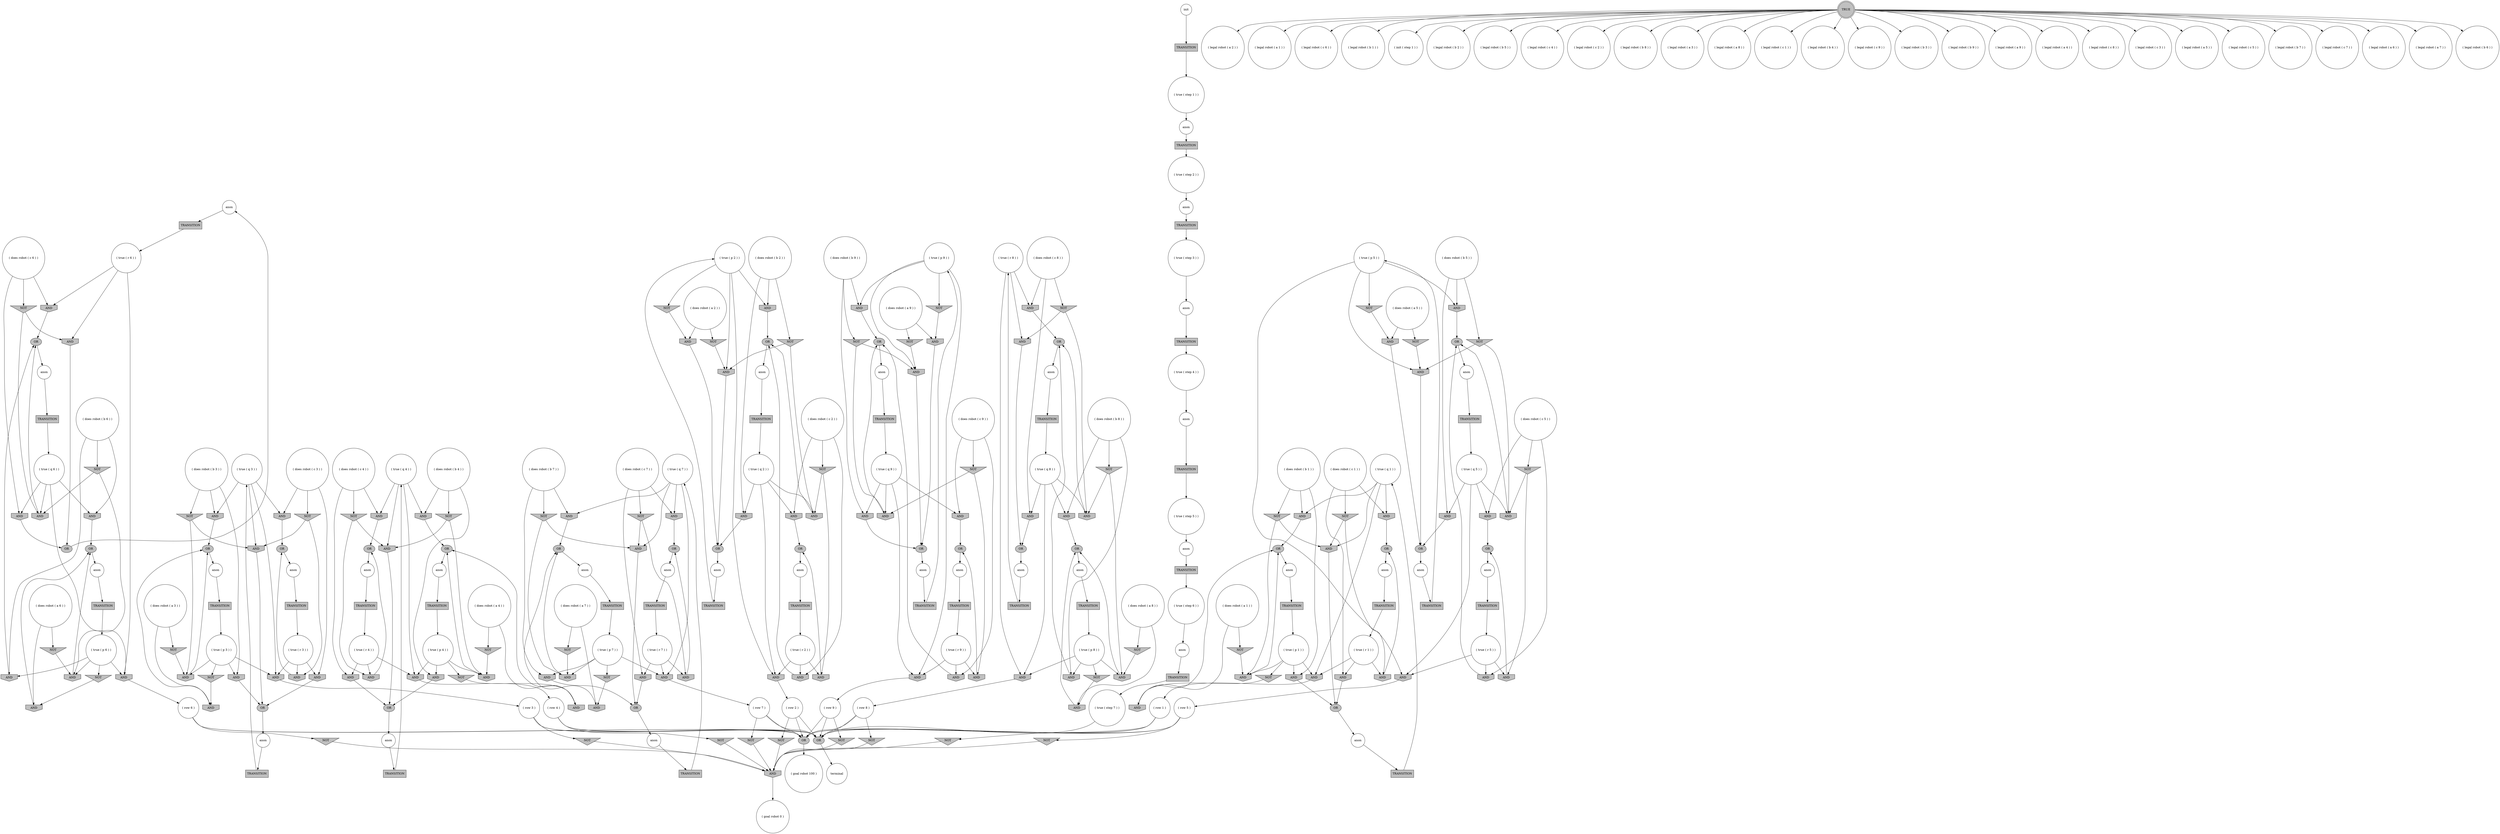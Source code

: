 digraph propNet
{
	"@2c164804"[shape=circle, style= filled, fillcolor=white, label="anon"]; "@2c164804"->"@108a9d2a"; 
	"@4fc4a198"[shape=circle, style= filled, fillcolor=white, label="( true ( step 1 ) )"]; "@4fc4a198"->"@45f04ea6"; 
	"@6f628b8d"[shape=circle, style= filled, fillcolor=white, label="( does robot ( c 8 ) )"]; "@6f628b8d"->"@21caefb0"; "@6f628b8d"->"@698f352"; "@6f628b8d"->"@2eb80f1c"; 
	"@1efd9b97"[shape=invhouse, style= filled, fillcolor=grey, label="AND"]; "@1efd9b97"->"@4b69d75d"; 
	"@6ea85b4"[shape=circle, style= filled, fillcolor=white, label="( legal robot ( a 2 ) )"]; 
	"@14b03ea"[shape=box, style= filled, fillcolor=grey, label="TRANSITION"]; "@14b03ea"->"@30db95a1"; 
	"@5cef0cdb"[shape=invtriangle, style= filled, fillcolor=grey, label="NOT"]; "@5cef0cdb"->"@3aeebf17"; 
	"@4ad61301"[shape=ellipse, style= filled, fillcolor=grey, label="OR"]; "@4ad61301"->"@2c79cd09"; 
	"@67635aad"[shape=box, style= filled, fillcolor=grey, label="TRANSITION"]; "@67635aad"->"@238e8fe0"; 
	"@39849daf"[shape=invtriangle, style= filled, fillcolor=grey, label="NOT"]; "@39849daf"->"@5eea3cdf"; "@39849daf"->"@c9c6201"; 
	"@2398dc19"[shape=circle, style= filled, fillcolor=white, label="( true ( step 3 ) )"]; "@2398dc19"->"@58b45130"; 
	"@67c354e6"[shape=circle, style= filled, fillcolor=white, label="( does robot ( c 6 ) )"]; "@67c354e6"->"@535c458c"; "@67c354e6"->"@4ab4faeb"; "@67c354e6"->"@48fafd42"; 
	"@313816e0"[shape=circle, style= filled, fillcolor=white, label="( true ( step 4 ) )"]; "@313816e0"->"@148e7f54"; 
	"@22f90137"[shape=ellipse, style= filled, fillcolor=grey, label="OR"]; "@22f90137"->"@9bed3d1"; 
	"@7d9ccb73"[shape=circle, style= filled, fillcolor=white, label="anon"]; "@7d9ccb73"->"@42ebaf12"; 
	"@20edbca8"[shape=invhouse, style= filled, fillcolor=grey, label="AND"]; "@20edbca8"->"@70bb6255"; 
	"@1f48e23b"[shape=invtriangle, style= filled, fillcolor=grey, label="NOT"]; "@1f48e23b"->"@69fc9f88"; 
	"@87b7b11"[shape=circle, style= filled, fillcolor=white, label="( legal robot ( a 1 ) )"]; 
	"@4d7c6bf"[shape=invtriangle, style= filled, fillcolor=grey, label="NOT"]; "@4d7c6bf"->"@706c08b2"; "@4d7c6bf"->"@72392814"; 
	"@6ad21538"[shape=ellipse, style= filled, fillcolor=grey, label="OR"]; "@6ad21538"->"@66f4652"; 
	"@3d2088db"[shape=circle, style= filled, fillcolor=white, label="anon"]; "@3d2088db"->"@14b03ea"; 
	"@73983ad7"[shape=invtriangle, style= filled, fillcolor=grey, label="NOT"]; "@73983ad7"->"@5631db04"; "@73983ad7"->"@f3f348b"; 
	"@4c4936f3"[shape=box, style= filled, fillcolor=grey, label="TRANSITION"]; "@4c4936f3"->"@1c190c99"; 
	"@40f12b72"[shape=ellipse, style= filled, fillcolor=grey, label="OR"]; "@40f12b72"->"@195b6aad"; 
	"@7e92997e"[shape=circle, style= filled, fillcolor=white, label="( true ( q 4 ) )"]; "@7e92997e"->"@40b890dc"; "@7e92997e"->"@17496e57"; "@7e92997e"->"@7a856d3b"; "@7e92997e"->"@f3f348b"; 
	"@58779959"[shape=invhouse, style= filled, fillcolor=grey, label="AND"]; "@58779959"->"@356602cb"; 
	"@698f352"[shape=invhouse, style= filled, fillcolor=grey, label="AND"]; "@698f352"->"@40f12b72"; 
	"@43277a30"[shape=ellipse, style= filled, fillcolor=grey, label="OR"]; "@43277a30"->"@54c707c1"; 
	"@7f32e910"[shape=box, style= filled, fillcolor=grey, label="TRANSITION"]; "@7f32e910"->"@163fc47c"; 
	"@2a44b7f7"[shape=ellipse, style= filled, fillcolor=grey, label="OR"]; "@2a44b7f7"->"@589cecf"; 
	"@24db14d4"[shape=circle, style= filled, fillcolor=white, label="( legal robot ( c 6 ) )"]; 
	"@356602cb"[shape=circle, style= filled, fillcolor=white, label="( row 5 )"]; "@356602cb"->"@5349249e"; "@356602cb"->"@1ad8e902"; "@356602cb"->"@2a44b7f7"; 
	"@7dc8f91e"[shape=invtriangle, style= filled, fillcolor=grey, label="NOT"]; "@7dc8f91e"->"@706a4d1a"; "@7dc8f91e"->"@5a388c74"; 
	"@5d7a7de4"[shape=invhouse, style= filled, fillcolor=grey, label="AND"]; "@5d7a7de4"->"@66863941"; 
	"@1f635484"[shape=circle, style= filled, fillcolor=white, label="( does robot ( c 9 ) )"]; "@1f635484"->"@4927d15e"; "@1f635484"->"@cf546f8"; "@1f635484"->"@3241b635"; 
	"@7c5438e1"[shape=box, style= filled, fillcolor=grey, label="TRANSITION"]; "@7c5438e1"->"@7e92997e"; 
	"@17496e57"[shape=invhouse, style= filled, fillcolor=grey, label="AND"]; "@17496e57"->"@4b17b450"; 
	"@a9db0e2"[shape=ellipse, style= filled, fillcolor=grey, label="OR"]; "@a9db0e2"->"@76c7cadf"; 
	"@2beb717e"[shape=invhouse, style= filled, fillcolor=grey, label="AND"]; "@2beb717e"->"@10e5f0d2"; 
	"@c77a748"[shape=box, style= filled, fillcolor=grey, label="TRANSITION"]; "@c77a748"->"@368d41f2"; 
	"@2f8bbc98"[shape=invhouse, style= filled, fillcolor=grey, label="AND"]; "@2f8bbc98"->"@a9db0e2"; 
	"@5349249e"[shape=invtriangle, style= filled, fillcolor=grey, label="NOT"]; "@5349249e"->"@3aeebf17"; 
	"@521ecfeb"[shape=invhouse, style= filled, fillcolor=grey, label="AND"]; "@521ecfeb"->"@23562c67"; 
	"@264d40df"[shape=invhouse, style= filled, fillcolor=grey, label="AND"]; "@264d40df"->"@708420ae"; 
	"@a2ba05"[shape=invtriangle, style= filled, fillcolor=grey, label="NOT"]; "@a2ba05"->"@3b629e96"; 
	"@589cecf"[shape=circle, style= filled, fillcolor=white, label="( goal robot 100 )"]; 
	"@415b15ab"[shape=box, style= filled, fillcolor=grey, label="TRANSITION"]; "@415b15ab"->"@64428527"; 
	"@7446a09b"[shape=circle, style= filled, fillcolor=white, label="( true ( p 2 ) )"]; "@7446a09b"->"@20773d03"; "@7446a09b"->"@530ce397"; "@7446a09b"->"@6913108b"; "@7446a09b"->"@4599d5b"; 
	"@44091520"[shape=ellipse, style= filled, fillcolor=grey, label="OR"]; "@44091520"->"@304a0ac5"; 
	"@132cd8d4"[shape=circle, style= filled, fillcolor=white, label="anon"]; "@132cd8d4"->"@7058d7c2"; 
	"@3e617584"[shape=invtriangle, style= filled, fillcolor=grey, label="NOT"]; "@3e617584"->"@706a4d1a"; 
	"@2484de3c"[shape=invhouse, style= filled, fillcolor=grey, label="AND"]; "@2484de3c"->"@4b69d75d"; 
	"@140fbbbc"[shape=invhouse, style= filled, fillcolor=grey, label="AND"]; "@140fbbbc"->"@2690ed81"; 
	"@1c4c94e5"[shape=invtriangle, style= filled, fillcolor=grey, label="NOT"]; "@1c4c94e5"->"@2804f2ec"; "@1c4c94e5"->"@56091d7c"; 
	"@6913108b"[shape=invhouse, style= filled, fillcolor=grey, label="AND"]; "@6913108b"->"@54eb840f"; 
	"@4df93ace"[shape=invtriangle, style= filled, fillcolor=grey, label="NOT"]; "@4df93ace"->"@2583d260"; "@4df93ace"->"@39bde3d2"; 
	"@786167d"[shape=circle, style= filled, fillcolor=white, label="( legal robot ( b 1 ) )"]; 
	"@5170a650"[shape=circle, style= filled, fillcolor=white, label="( true ( p 9 ) )"]; "@5170a650"->"@4950b45a"; "@5170a650"->"@5d4fa79d"; "@5170a650"->"@686fdca5"; "@5170a650"->"@1f48e23b"; 
	"@335ad36d"[shape=circle, style= filled, fillcolor=white, label="( init ( step 1 ) )"]; 
	"@1c39bf12"[shape=circle, style= filled, fillcolor=white, label="( does robot ( a 4 ) )"]; "@1c39bf12"->"@a2ba05"; "@1c39bf12"->"@79123c5f"; 
	"@13ced821"[shape=circle, style= filled, fillcolor=white, label="( legal robot ( b 2 ) )"]; 
	"@6d3d7254"[shape=ellipse, style= filled, fillcolor=grey, label="OR"]; "@6d3d7254"->"@5d1d20d3"; 
	"@1c2d5534"[shape=invhouse, style= filled, fillcolor=grey, label="AND"]; "@1c2d5534"->"@72cc5002"; 
	"@5d1d20d3"[shape=circle, style= filled, fillcolor=white, label="anon"]; "@5d1d20d3"->"@3cd713fe"; 
	"@72392814"[shape=invhouse, style= filled, fillcolor=grey, label="AND"]; "@72392814"->"@2690ed81"; 
	"@447bbfb8"[shape=circle, style= filled, fillcolor=white, label="( legal robot ( b 5 ) )"]; 
	"@706ee404"[shape=circle, style= filled, fillcolor=white, label="( true ( q 6 ) )"]; "@706ee404"->"@535c458c"; "@706ee404"->"@49b9ef36"; "@706ee404"->"@15e8e5a7"; "@706ee404"->"@56091d7c"; 
	"@6da05bdb"[shape=invtriangle, style= filled, fillcolor=grey, label="NOT"]; "@6da05bdb"->"@3aeebf17"; 
	"@6f7834de"[shape=box, style= filled, fillcolor=grey, label="TRANSITION"]; "@6f7834de"->"@7a2d09e0"; 
	"@f3f348b"[shape=invhouse, style= filled, fillcolor=grey, label="AND"]; "@f3f348b"->"@70bb6255"; 
	"@7331f919"[shape=invhouse, style= filled, fillcolor=grey, label="AND"]; "@7331f919"->"@4f444356"; 
	"@307b56e"[shape=circle, style= filled, fillcolor=white, label="( legal robot ( c 4 ) )"]; 
	"@40944dbd"[shape=circle, style= filled, fillcolor=white, label="( does robot ( b 5 ) )"]; "@40944dbd"->"@3ee05ad6"; "@40944dbd"->"@5db18235"; "@40944dbd"->"@487bd46a"; 
	"@c0fe89a"[shape=invtriangle, style= filled, fillcolor=grey, label="NOT"]; "@c0fe89a"->"@686fdca5"; 
	"@6883fde6"[shape=circle, style= filled, fillcolor=white, label="init"]; "@6883fde6"->"@31923ca5"; 
	"@77bdbf9d"[shape=ellipse, style= filled, fillcolor=grey, label="OR"]; "@77bdbf9d"->"@4a6f19d5"; 
	"@45f04ea6"[shape=circle, style= filled, fillcolor=white, label="anon"]; "@45f04ea6"->"@6f7834de"; 
	"@46c0fc8e"[shape=invtriangle, style= filled, fillcolor=grey, label="NOT"]; "@46c0fc8e"->"@2804f2ec"; 
	"@4f9e3e24"[shape=invhouse, style= filled, fillcolor=grey, label="AND"]; "@4f9e3e24"->"@7371b4ca"; 
	"@487bd46a"[shape=invtriangle, style= filled, fillcolor=grey, label="NOT"]; "@487bd46a"->"@72392814"; "@487bd46a"->"@3aa620f5"; 
	"@66f4652"[shape=circle, style= filled, fillcolor=white, label="anon"]; "@66f4652"->"@67635aad"; 
	"@54c707c1"[shape=circle, style= filled, fillcolor=white, label="anon"]; "@54c707c1"->"@415b15ab"; 
	"@f1a47df"[shape=circle, style= filled, fillcolor=white, label="( does robot ( a 8 ) )"]; "@f1a47df"->"@38f8ff42"; "@f1a47df"->"@2484de3c"; 
	"@76c7cadf"[shape=circle, style= filled, fillcolor=white, label="anon"]; "@76c7cadf"->"@1f561437"; 
	"@66863941"[shape=circle, style= filled, fillcolor=white, label="( row 3 )"]; "@66863941"->"@1ad8e902"; "@66863941"->"@2a44b7f7"; "@66863941"->"@2140243b"; 
	"@38f8ff42"[shape=invtriangle, style= filled, fillcolor=grey, label="NOT"]; "@38f8ff42"->"@633e6346"; 
	"@741b3967"[shape=invhouse, style= filled, fillcolor=grey, label="AND"]; "@741b3967"->"@54c6a3a0"; 
	"@226e8504"[shape=invhouse, style= filled, fillcolor=grey, label="AND"]; "@226e8504"->"@77bdbf9d"; 
	"@4810f0a0"[shape=circle, style= filled, fillcolor=white, label="( true ( p 1 ) )"]; "@4810f0a0"->"@7f8837f1"; "@4810f0a0"->"@326cbecf"; "@4810f0a0"->"@c9c6201"; "@4810f0a0"->"@7696452"; 
	"@134683c0"[shape=circle, style= filled, fillcolor=white, label="( does robot ( a 1 ) )"]; "@134683c0"->"@16321e6"; "@134683c0"->"@79cb374f"; 
	"@54eb840f"[shape=circle, style= filled, fillcolor=white, label="( row 2 )"]; "@54eb840f"->"@1ad8e902"; "@54eb840f"->"@2a44b7f7"; "@54eb840f"->"@52352d87"; 
	"@195b6aad"[shape=circle, style= filled, fillcolor=white, label="anon"]; "@195b6aad"->"@7f32e910"; 
	"@4318abfe"[shape=box, style= filled, fillcolor=grey, label="TRANSITION"]; "@4318abfe"->"@14ee3dee"; 
	"@72cc5002"[shape=ellipse, style= filled, fillcolor=grey, label="OR"]; "@72cc5002"->"@4398ee2f"; 
	"@530ce397"[shape=invtriangle, style= filled, fillcolor=grey, label="NOT"]; "@530ce397"->"@7331f919"; 
	"@4beb2473"[shape=invtriangle, style= filled, fillcolor=grey, label="NOT"]; "@4beb2473"->"@3aa620f5"; 
	"@15e8e5a7"[shape=invhouse, style= filled, fillcolor=grey, label="AND"]; "@15e8e5a7"->"@4ecd51ad"; 
	"@57fcca7b"[shape=circle, style= filled, fillcolor=white, label="( true ( p 4 ) )"]; "@57fcca7b"->"@17496e57"; "@57fcca7b"->"@20edbca8"; "@57fcca7b"->"@421906df"; "@57fcca7b"->"@3b629e96"; 
	"@66bb1ead"[shape=box, style= filled, fillcolor=grey, label="TRANSITION"]; "@66bb1ead"->"@6dabcd9b"; 
	"@654f5021"[shape=ellipse, style= filled, fillcolor=grey, label="OR"]; "@654f5021"->"@3a15da7d"; 
	"@5a388c74"[shape=invhouse, style= filled, fillcolor=grey, label="AND"]; "@5a388c74"->"@44091520"; 
	"@74d8c3ee"[shape=circle, style= filled, fillcolor=white, label="anon"]; "@74d8c3ee"->"@2bd648e2"; 
	"@23b6c184"[shape=circle, style= filled, fillcolor=white, label="( legal robot ( c 2 ) )"]; 
	"@64428527"[shape=circle, style= filled, fillcolor=white, label="( true ( q 1 ) )"]; "@64428527"->"@5eea3cdf"; "@64428527"->"@264d40df"; "@64428527"->"@2beb717e"; "@64428527"->"@7696452"; 
	"@23562c67"[shape=ellipse, style= filled, fillcolor=grey, label="OR"]; "@23562c67"->"@6e7d3050"; 
	"@71fc3828"[shape=invtriangle, style= filled, fillcolor=grey, label="NOT"]; "@71fc3828"->"@f3f348b"; "@71fc3828"->"@3b629e96"; 
	"@78f6e005"[shape=invtriangle, style= filled, fillcolor=grey, label="NOT"]; "@78f6e005"->"@17eda64e"; 
	"@31923ca5"[shape=box, style= filled, fillcolor=grey, label="TRANSITION"]; "@31923ca5"->"@4fc4a198"; 
	"@9bed3d1"[shape=circle, style= filled, fillcolor=white, label="anon"]; "@9bed3d1"->"@6db248c"; 
	"@3aa620f5"[shape=invhouse, style= filled, fillcolor=grey, label="AND"]; "@3aa620f5"->"@54c6a3a0"; 
	"@368d41f2"[shape=circle, style= filled, fillcolor=white, label="( true ( q 7 ) )"]; "@368d41f2"->"@2d5e8aa5"; "@368d41f2"->"@1c2d5534"; "@368d41f2"->"@5cf346dc"; "@368d41f2"->"@5a388c74"; 
	"@69fc9f88"[shape=invhouse, style= filled, fillcolor=grey, label="AND"]; "@69fc9f88"->"@4ad61301"; 
	"@4599d5b"[shape=invhouse, style= filled, fillcolor=grey, label="AND"]; "@4599d5b"->"@4f444356"; 
	"@535c458c"[shape=invhouse, style= filled, fillcolor=grey, label="AND"]; "@535c458c"->"@36d83365"; 
	"@155b6116"[shape=circle, style= filled, fillcolor=white, label="( does robot ( c 7 ) )"]; "@155b6116"->"@2242f64e"; "@155b6116"->"@1c2d5534"; "@155b6116"->"@560508be"; 
	"@6dabcd9b"[shape=circle, style= filled, fillcolor=white, label="( true ( p 7 ) )"]; "@6dabcd9b"->"@69a18ee2"; "@6dabcd9b"->"@2d5e8aa5"; "@6dabcd9b"->"@706a4d1a"; "@6dabcd9b"->"@3600e312"; 
	"@4c9d22fc"[shape=box, style= filled, fillcolor=grey, label="TRANSITION"]; "@4c9d22fc"->"@58f41393"; 
	"@2c79cd09"[shape=circle, style= filled, fillcolor=white, label="anon"]; "@2c79cd09"->"@6063f5af"; 
	"@6080669d"[shape=circle, style= filled, fillcolor=white, label="( true ( r 1 ) )"]; "@6080669d"->"@63cea096"; "@6080669d"->"@fbb8694"; "@6080669d"->"@7696452"; 
	"@513c952f"[shape=invhouse, style= filled, fillcolor=grey, label="AND"]; "@513c952f"->"@6ad21538"; 
	"@63cea096"[shape=invhouse, style= filled, fillcolor=grey, label="AND"]; "@63cea096"->"@10e5f0d2"; 
	"@16321e6"[shape=invhouse, style= filled, fillcolor=grey, label="AND"]; "@16321e6"->"@708420ae"; 
	"@64623367"[shape=circle, style= filled, fillcolor=white, label="( row 7 )"]; "@64623367"->"@12fcdf5"; "@64623367"->"@1ad8e902"; "@64623367"->"@2a44b7f7"; 
	"@42ebaf12"[shape=box, style= filled, fillcolor=grey, label="TRANSITION"]; "@42ebaf12"->"@5a0eddac"; 
	"@7168afdd"[shape=circle, style= filled, fillcolor=white, label="( true ( q 2 ) )"]; "@7168afdd"->"@50c3d062"; "@7168afdd"->"@2583d260"; "@7168afdd"->"@6913108b"; "@7168afdd"->"@4f9e3e24"; 
	"@39bde3d2"[shape=invhouse, style= filled, fillcolor=grey, label="AND"]; "@39bde3d2"->"@7371b4ca"; 
	"@70bb6255"[shape=ellipse, style= filled, fillcolor=grey, label="OR"]; "@70bb6255"->"@1e34f445"; 
	"@2735877f"[shape=invhouse, style= filled, fillcolor=grey, label="AND"]; "@2735877f"->"@4ad61301"; 
	"@2242f64e"[shape=invtriangle, style= filled, fillcolor=grey, label="NOT"]; "@2242f64e"->"@43422d0b"; "@2242f64e"->"@5a388c74"; 
	"@4d092447"[shape=ellipse, style= filled, fillcolor=grey, label="OR"]; "@4d092447"->"@132cd8d4"; 
	"@1c493dca"[shape=box, style= filled, fillcolor=grey, label="TRANSITION"]; "@1c493dca"->"@175b28d8"; 
	"@cf546f8"[shape=invhouse, style= filled, fillcolor=grey, label="AND"]; "@cf546f8"->"@56ce3b62"; 
	"@c9c6201"[shape=invhouse, style= filled, fillcolor=grey, label="AND"]; "@c9c6201"->"@708420ae"; 
	"@1d3c66d8"[shape=box, style= filled, fillcolor=grey, label="TRANSITION"]; "@1d3c66d8"->"@313816e0"; 
	"@36d83365"[shape=ellipse, style= filled, fillcolor=grey, label="OR"]; "@36d83365"->"@2c164804"; 
	"@8c3d31c"[shape=box, style= filled, fillcolor=grey, label="TRANSITION"]; "@8c3d31c"->"@dbb205a"; 
	"@67032bc9"[shape=invtriangle, style= filled, fillcolor=grey, label="NOT"]; "@67032bc9"->"@3aeebf17"; 
	"@2755d4be"[shape=circle, style= filled, fillcolor=white, label="( does robot ( a 5 ) )"]; "@2755d4be"->"@741b3967"; "@2755d4be"->"@4beb2473"; 
	"@7102be12"[shape=circle, style= filled, fillcolor=white, label="anon"]; "@7102be12"->"@1a687ae0"; 
	"@706a4d1a"[shape=invhouse, style= filled, fillcolor=grey, label="AND"]; "@706a4d1a"->"@20a83c2a"; 
	"@108a9d2a"[shape=box, style= filled, fillcolor=grey, label="TRANSITION"]; "@108a9d2a"->"@2fc5809e"; 
	"@230278c5"[shape=invtriangle, style= filled, fillcolor=grey, label="NOT"]; "@230278c5"->"@2583d260"; "@230278c5"->"@4599d5b"; 
	"@44449afc"[shape=invtriangle, style= filled, fillcolor=grey, label="NOT"]; "@44449afc"->"@741b3967"; 
	"@5d0e8647"[shape=invhouse, style= filled, fillcolor=grey, label="AND"]; "@5d0e8647"->"@70bb6255"; 
	"@11ba4159"[shape=circle, style= filled, fillcolor=white, label="anon"]; "@11ba4159"->"@8c3d31c"; 
	"@fbb8694"[shape=invhouse, style= filled, fillcolor=grey, label="AND"]; "@fbb8694"->"@43277a30"; 
	"@2d58497c"[shape=circle, style= filled, fillcolor=white, label="( row 6 )"]; "@2d58497c"->"@67032bc9"; "@2d58497c"->"@1ad8e902"; "@2d58497c"->"@2a44b7f7"; 
	"@11eea7f0"[shape=circle, style= filled, fillcolor=white, label="anon"]; "@11eea7f0"->"@305e9d7a"; 
	"@4ab4faeb"[shape=invhouse, style= filled, fillcolor=grey, label="AND"]; "@4ab4faeb"->"@4d092447"; 
	"@43422d0b"[shape=invhouse, style= filled, fillcolor=grey, label="AND"]; "@43422d0b"->"@72cc5002"; 
	"@147ae747"[shape=circle, style= filled, fillcolor=white, label="anon"]; "@147ae747"->"@4318abfe"; 
	"@9ad5d46"[shape=circle, style= filled, fillcolor=white, label="anon"]; "@9ad5d46"->"@4c61a7e6"; 
	"@2d5e8aa5"[shape=invhouse, style= filled, fillcolor=grey, label="AND"]; "@2d5e8aa5"->"@64623367"; 
	"@67214626"[shape=circle, style= filled, fillcolor=white, label="( does robot ( b 1 ) )"]; "@67214626"->"@7f8837f1"; "@67214626"->"@264d40df"; "@67214626"->"@39849daf"; 
	"@2e1474fc"[shape=circle, style= filled, fillcolor=white, label="anon"]; "@2e1474fc"->"@5ab6b2a5"; 
	"@7a2d09e0"[shape=circle, style= filled, fillcolor=white, label="( true ( step 2 ) )"]; "@7a2d09e0"->"@11eea7f0"; 
	"@6e62be97"[shape=circle, style= filled, fillcolor=white, label="( row 9 )"]; "@6e62be97"->"@1ad8e902"; "@6e62be97"->"@6da05bdb"; "@6e62be97"->"@2a44b7f7"; 
	"@4398ee2f"[shape=circle, style= filled, fillcolor=white, label="anon"]; "@4398ee2f"->"@7d627b8b"; 
	"@238e8fe0"[shape=circle, style= filled, fillcolor=white, label="( true ( r 8 ) )"]; "@238e8fe0"->"@698f352"; "@238e8fe0"->"@3eeabd2f"; "@238e8fe0"->"@513c952f"; 
	"@7a0aae8a"[shape=invtriangle, style= filled, fillcolor=grey, label="NOT"]; "@7a0aae8a"->"@3aeebf17"; 
	"@742e6c66"[shape=circle, style= filled, fillcolor=white, label="( legal robot ( b 8 ) )"]; 
	"@223dc13d"[shape=invtriangle, style= filled, fillcolor=grey, label="NOT"]; "@223dc13d"->"@4599d5b"; 
	"@193f5841"[shape=invhouse, style= filled, fillcolor=grey, label="AND"]; "@193f5841"->"@40f12b72"; 
	"@622f996f"[shape=circle, style= filled, fillcolor=white, label="( does robot ( b 2 ) )"]; "@622f996f"->"@20773d03"; "@622f996f"->"@50c3d062"; "@622f996f"->"@230278c5"; 
	"@79123c5f"[shape=invhouse, style= filled, fillcolor=grey, label="AND"]; "@79123c5f"->"@22f90137"; 
	"@36dd725b"[shape=invhouse, style= filled, fillcolor=grey, label="AND"]; "@36dd725b"->"@4ecd51ad"; 
	"@305e9d7a"[shape=box, style= filled, fillcolor=grey, label="TRANSITION"]; "@305e9d7a"->"@2398dc19"; 
	"@3341b736"[shape=invtriangle, style= filled, fillcolor=grey, label="NOT"]; "@3341b736"->"@686fdca5"; "@3341b736"->"@78216b59"; 
	"@421906df"[shape=invtriangle, style= filled, fillcolor=grey, label="NOT"]; "@421906df"->"@79123c5f"; 
	"@3ee05ad6"[shape=invhouse, style= filled, fillcolor=grey, label="AND"]; "@3ee05ad6"->"@54c6a3a0"; 
	"@45570f5c"[shape=circle, style= filled, fillcolor=white, label="( true ( p 6 ) )"]; "@45570f5c"->"@49b9ef36"; "@45570f5c"->"@2804f2ec"; "@45570f5c"->"@22cb1edc"; "@45570f5c"->"@60487c5f"; 
	"@6063f5af"[shape=box, style= filled, fillcolor=grey, label="TRANSITION"]; "@6063f5af"->"@5170a650"; 
	"@22cb1edc"[shape=invhouse, style= filled, fillcolor=grey, label="AND"]; "@22cb1edc"->"@4d092447"; 
	"@63edf84f"[shape=box, style= filled, fillcolor=grey, label="TRANSITION"]; "@63edf84f"->"@7446a09b"; 
	"@2fc5809e"[shape=circle, style= filled, fillcolor=white, label="( true ( r 6 ) )"]; "@2fc5809e"->"@49b9ef36"; "@2fc5809e"->"@4ab4faeb"; "@2fc5809e"->"@370aa282"; 
	"@3fd83cf4"[shape=circle, style= filled, fillcolor=white, label="( does robot ( b 3 ) )"]; "@3fd83cf4"->"@4369a50b"; "@3fd83cf4"->"@d89d7eb"; "@3fd83cf4"->"@425113f0"; 
	"@469695f"[shape=invtriangle, style= filled, fillcolor=grey, label="NOT"]; "@469695f"->"@2484de3c"; 
	"@1ae2b9e5"[shape=circle, style= filled, fillcolor=white, label="( row 8 )"]; "@1ae2b9e5"->"@697a906e"; "@1ae2b9e5"->"@1ad8e902"; "@1ae2b9e5"->"@2a44b7f7"; 
	"@feeb372"[shape=circle, style= filled, fillcolor=white, label="( legal robot ( a 3 ) )"]; 
	"@3cd713fe"[shape=box, style= filled, fillcolor=grey, label="TRANSITION"]; "@3cd713fe"->"@6491cf0b"; 
	"@54be8c3e"[shape=circle, style= filled, fillcolor=white, label="( does robot ( c 3 ) )"]; "@54be8c3e"->"@521ecfeb"; "@54be8c3e"->"@caa559d"; "@54be8c3e"->"@29e965e9"; 
	"@743bce70"[shape=invhouse, style= filled, fillcolor=grey, label="AND"]; "@743bce70"->"@20a83c2a"; 
	"@caa559d"[shape=invhouse, style= filled, fillcolor=grey, label="AND"]; "@caa559d"->"@654f5021"; 
	"@5d4fa79d"[shape=invhouse, style= filled, fillcolor=grey, label="AND"]; "@5d4fa79d"->"@6e62be97"; 
	"@3241b635"[shape=invtriangle, style= filled, fillcolor=grey, label="NOT"]; "@3241b635"->"@2f8bbc98"; "@3241b635"->"@78216b59"; 
	"@65cb048e"[shape=circle, style= filled, fillcolor=white, label="( does robot ( c 4 ) )"]; "@65cb048e"->"@73983ad7"; "@65cb048e"->"@7a856d3b"; "@65cb048e"->"@5d0e8647"; 
	"@40bbc1f6"[shape=box, style= filled, fillcolor=grey, label="TRANSITION"]; "@40bbc1f6"->"@2dabcea"; 
	"@47098a"[shape=circle, style= filled, fillcolor=white, label="( legal robot ( a 8 ) )"]; 
	"@410c6406"[shape=ellipse, style= filled, fillcolor=grey, label="OR"]; "@410c6406"->"@147ae747"; 
	"@5eea3cdf"[shape=invhouse, style= filled, fillcolor=grey, label="AND"]; "@5eea3cdf"->"@43277a30"; 
	"@4927d15e"[shape=invhouse, style= filled, fillcolor=grey, label="AND"]; "@4927d15e"->"@a9db0e2"; 
	"@708420ae"[shape=ellipse, style= filled, fillcolor=grey, label="OR"]; "@708420ae"->"@727db937"; 
	"@697a906e"[shape=invtriangle, style= filled, fillcolor=grey, label="NOT"]; "@697a906e"->"@3aeebf17"; 
	"@58bd3b2d"[shape=box, style= filled, fillcolor=grey, label="TRANSITION"]; "@58bd3b2d"->"@6080669d"; 
	"@6c98a8b8"[shape=circle, style= filled, fillcolor=white, label="( legal robot ( c 1 ) )"]; 
	"@d89d7eb"[shape=invtriangle, style= filled, fillcolor=grey, label="NOT"]; "@d89d7eb"->"@17eda64e"; "@d89d7eb"->"@1a21b97e"; 
	"@4a6f19d5"[shape=circle, style= filled, fillcolor=white, label="anon"]; "@4a6f19d5"->"@13b4cd65"; 
	"@2a738a71"[shape=circle, style= filled, fillcolor=white, label="( legal robot ( b 4 ) )"]; 
	"@221a5770"[shape=invtriangle, style= filled, fillcolor=grey, label="NOT"]; "@221a5770"->"@633e6346"; "@221a5770"->"@35e80f3a"; 
	"@3aeebf17"[shape=invhouse, style= filled, fillcolor=grey, label="AND"]; "@3aeebf17"->"@2dd5b883"; 
	"@6db248c"[shape=box, style= filled, fillcolor=grey, label="TRANSITION"]; "@6db248c"->"@57fcca7b"; 
	"@12fcdf5"[shape=invtriangle, style= filled, fillcolor=grey, label="NOT"]; "@12fcdf5"->"@3aeebf17"; 
	"@2364de59"[shape=circle, style= filled, fillcolor=white, label="( does robot ( b 9 ) )"]; "@2364de59"->"@4950b45a"; "@2364de59"->"@3341b736"; "@2364de59"->"@2735877f"; 
	"@633e6346"[shape=invhouse, style= filled, fillcolor=grey, label="AND"]; "@633e6346"->"@4b69d75d"; 
	"@2dabcea"[shape=circle, style= filled, fillcolor=white, label="( true ( r 3 ) )"]; "@2dabcea"->"@5d7a7de4"; "@2dabcea"->"@caa559d"; "@2dabcea"->"@1898062f"; 
	"@39b6a053"[shape=circle, style= filled, fillcolor=white, label="( does robot ( c 5 ) )"]; "@39b6a053"->"@4d7c6bf"; "@39b6a053"->"@140fbbbc"; "@39b6a053"->"@757753a8"; 
	"@6491cf0b"[shape=circle, style= filled, fillcolor=white, label="( true ( r 4 ) )"]; "@6491cf0b"->"@5631db04"; "@6491cf0b"->"@17496e57"; "@6491cf0b"->"@5d0e8647"; 
	"@1a21b97e"[shape=invhouse, style= filled, fillcolor=grey, label="AND"]; "@1a21b97e"->"@654f5021"; 
	"@52352d87"[shape=invtriangle, style= filled, fillcolor=grey, label="NOT"]; "@52352d87"->"@3aeebf17"; 
	"@69a18ee2"[shape=invhouse, style= filled, fillcolor=grey, label="AND"]; "@69a18ee2"->"@44091520"; 
	"@727db937"[shape=circle, style= filled, fillcolor=white, label="anon"]; "@727db937"->"@3876e5d"; 
	"@c58f769"[shape=circle, style= filled, fillcolor=white, label="( legal robot ( c 9 ) )"]; 
	"@56ce3b62"[shape=ellipse, style= filled, fillcolor=grey, label="OR"]; "@56ce3b62"->"@7d9ccb73"; 
	"@175b28d8"[shape=circle, style= filled, fillcolor=white, label="( true ( step 6 ) )"]; "@175b28d8"->"@7102be12"; 
	"@3e40f7a8"[shape=circle, style= filled, fillcolor=white, label="( true ( step 5 ) )"]; "@3e40f7a8"->"@673a95af"; 
	"@1f561437"[shape=box, style= filled, fillcolor=grey, label="TRANSITION"]; "@1f561437"->"@3b064a6d"; 
	"@2140243b"[shape=invtriangle, style= filled, fillcolor=grey, label="NOT"]; "@2140243b"->"@3aeebf17"; 
	"@7a856d3b"[shape=invhouse, style= filled, fillcolor=grey, label="AND"]; "@7a856d3b"->"@6d3d7254"; 
	"@3219ee8a"[shape=circle, style= filled, fillcolor=white, label="( legal robot ( b 3 ) )"]; 
	"@35e80f3a"[shape=invhouse, style= filled, fillcolor=grey, label="AND"]; "@35e80f3a"->"@40f12b72"; 
	"@50c3d062"[shape=invhouse, style= filled, fillcolor=grey, label="AND"]; "@50c3d062"->"@4f444356"; 
	"@dbb205a"[shape=circle, style= filled, fillcolor=white, label="( true ( p 8 ) )"]; "@dbb205a"->"@193f5841"; "@dbb205a"->"@633e6346"; "@dbb205a"->"@469695f"; "@dbb205a"->"@3eeabd2f"; 
	"@40e1f305"[shape=circle, style= filled, fillcolor=white, label="( legal robot ( b 9 ) )"]; 
	"@6ca02839"[shape=invtriangle, style= filled, fillcolor=grey, label="NOT"]; "@6ca02839"->"@6b0ede6"; 
	"@47ed081"[shape=circle, style= filled, fillcolor=white, label="( does robot ( a 6 ) )"]; "@47ed081"->"@36dd725b"; "@47ed081"->"@46c0fc8e"; 
	"@3600e312"[shape=invtriangle, style= filled, fillcolor=grey, label="NOT"]; "@3600e312"->"@743bce70"; 
	"@4ecd51ad"[shape=ellipse, style= filled, fillcolor=grey, label="OR"]; "@4ecd51ad"->"@9ad5d46"; 
	"@20773d03"[shape=invhouse, style= filled, fillcolor=grey, label="AND"]; "@20773d03"->"@77bdbf9d"; 
	"@5db18235"[shape=invhouse, style= filled, fillcolor=grey, label="AND"]; "@5db18235"->"@2690ed81"; 
	"@20a83c2a"[shape=ellipse, style= filled, fillcolor=grey, label="OR"]; "@20a83c2a"->"@505fa26"; 
	"@4b17b450"[shape=circle, style= filled, fillcolor=white, label="( row 4 )"]; "@4b17b450"->"@1ad8e902"; "@4b17b450"->"@2a44b7f7"; "@4b17b450"->"@7a0aae8a"; 
	"@62cc9d70"[shape=circle, style= filled, fillcolor=white, label="( legal robot ( a 9 ) )"]; 
	"@14ee3dee"[shape=circle, style= filled, fillcolor=white, label="( true ( r 5 ) )"]; "@14ee3dee"->"@706c08b2"; "@14ee3dee"->"@140fbbbc"; "@14ee3dee"->"@58779959"; 
	"@10e5f0d2"[shape=ellipse, style= filled, fillcolor=grey, label="OR"]; "@10e5f0d2"->"@682573a8"; 
	"@2690ed81"[shape=ellipse, style= filled, fillcolor=grey, label="OR"]; "@2690ed81"->"@74d8c3ee"; 
	"@55d91364"[shape=circle, style= filled, fillcolor=white, label="( does robot ( a 2 ) )"]; "@55d91364"->"@7331f919"; "@55d91364"->"@223dc13d"; 
	"@7d627b8b"[shape=box, style= filled, fillcolor=grey, label="TRANSITION"]; "@7d627b8b"->"@64811e10"; 
	"@746e96ff"[shape=circle, style= filled, fillcolor=white, label="( legal robot ( a 4 ) )"]; 
	"@26e56ae"[shape=circle, style= filled, fillcolor=white, label="( does robot ( a 7 ) )"]; "@26e56ae"->"@3e617584"; "@26e56ae"->"@743bce70"; 
	"@29e965e9"[shape=invtriangle, style= filled, fillcolor=grey, label="NOT"]; "@29e965e9"->"@1898062f"; "@29e965e9"->"@1a21b97e"; 
	"@5b184326"[shape=ellipse, style= filled, fillcolor=grey, label="OR"]; "@5b184326"->"@15e0a283"; 
	"@560508be"[shape=invhouse, style= filled, fillcolor=grey, label="AND"]; "@560508be"->"@44091520"; 
	"@425113f0"[shape=invhouse, style= filled, fillcolor=grey, label="AND"]; "@425113f0"->"@654f5021"; 
	"@13b4cd65"[shape=box, style= filled, fillcolor=grey, label="TRANSITION"]; "@13b4cd65"->"@7168afdd"; 
	"@2b347d33"[shape=circle, style= filled, fillcolor=white, label="( legal robot ( c 8 ) )"]; 
	"@30db95a1"[shape=circle, style= filled, fillcolor=white, label="( true ( p 5 ) )"]; "@30db95a1"->"@5db18235"; "@30db95a1"->"@58779959"; "@30db95a1"->"@44449afc"; "@30db95a1"->"@3aa620f5"; 
	"@6f184a4f"[shape=circle, style= filled, fillcolor=white, label="( legal robot ( c 3 ) )"]; 
	"@7f8837f1"[shape=invhouse, style= filled, fillcolor=grey, label="AND"]; "@7f8837f1"->"@43277a30"; 
	"@3348bd9d"[shape=doublecircle, style= filled, fillcolor=grey, label="TRUE"]; "@3348bd9d"->"@62cc9d70"; "@3348bd9d"->"@6c98a8b8"; "@3348bd9d"->"@746e96ff"; "@3348bd9d"->"@742e6c66"; "@3348bd9d"->"@2a738a71"; "@3348bd9d"->"@2b347d33"; "@3348bd9d"->"@6f184a4f"; "@3348bd9d"->"@6ea85b4"; "@3348bd9d"->"@87b7b11"; "@3348bd9d"->"@37c3432a"; "@3348bd9d"->"@786167d"; "@3348bd9d"->"@6a095b8a"; "@3348bd9d"->"@335ad36d"; "@3348bd9d"->"@13ced821"; "@3348bd9d"->"@c58f769"; "@3348bd9d"->"@70cf68af"; "@3348bd9d"->"@feeb372"; "@3348bd9d"->"@24db14d4"; "@3348bd9d"->"@3219ee8a"; "@3348bd9d"->"@1a6cffbb"; "@3348bd9d"->"@23b6c184"; "@3348bd9d"->"@eefeff8"; "@3348bd9d"->"@40e1f305"; "@3348bd9d"->"@447bbfb8"; "@3348bd9d"->"@677456bc"; "@3348bd9d"->"@1867ec28"; "@3348bd9d"->"@47098a"; "@3348bd9d"->"@307b56e"; 
	"@40b890dc"[shape=invhouse, style= filled, fillcolor=grey, label="AND"]; "@40b890dc"->"@22f90137"; 
	"@2583d260"[shape=invhouse, style= filled, fillcolor=grey, label="AND"]; "@2583d260"->"@77bdbf9d"; 
	"@4ec1429c"[shape=circle, style= filled, fillcolor=white, label="( does robot ( b 4 ) )"]; "@4ec1429c"->"@40b890dc"; "@4ec1429c"->"@20edbca8"; "@4ec1429c"->"@71fc3828"; 
	"@5dedb45"[shape=circle, style= filled, fillcolor=white, label="( true ( r 2 ) )"]; "@5dedb45"->"@226e8504"; "@5dedb45"->"@6913108b"; "@5dedb45"->"@39bde3d2"; 
	"@5ab6b2a5"[shape=box, style= filled, fillcolor=grey, label="TRANSITION"]; "@5ab6b2a5"->"@5dedb45"; 
	"@1c190c99"[shape=circle, style= filled, fillcolor=white, label="( true ( q 3 ) )"]; "@1c190c99"->"@521ecfeb"; "@1c190c99"->"@5d7a7de4"; "@1c190c99"->"@4369a50b"; "@1c190c99"->"@1a21b97e"; 
	"@5a0eddac"[shape=circle, style= filled, fillcolor=white, label="( true ( q 9 ) )"]; "@5a0eddac"->"@4927d15e"; "@5a0eddac"->"@5d4fa79d"; "@5a0eddac"->"@78216b59"; "@5a0eddac"->"@2735877f"; 
	"@6a095b8a"[shape=circle, style= filled, fillcolor=white, label="( legal robot ( c 5 ) )"]; 
	"@7371b4ca"[shape=ellipse, style= filled, fillcolor=grey, label="OR"]; "@7371b4ca"->"@2e1474fc"; 
	"@4c61a7e6"[shape=box, style= filled, fillcolor=grey, label="TRANSITION"]; "@4c61a7e6"->"@45570f5c"; 
	"@1a687ae0"[shape=box, style= filled, fillcolor=grey, label="TRANSITION"]; "@1a687ae0"->"@3b46ad8b"; 
	"@2bd648e2"[shape=box, style= filled, fillcolor=grey, label="TRANSITION"]; "@2bd648e2"->"@67673a2"; 
	"@326cbecf"[shape=invtriangle, style= filled, fillcolor=grey, label="NOT"]; "@326cbecf"->"@16321e6"; 
	"@70cf68af"[shape=circle, style= filled, fillcolor=white, label="( legal robot ( b 7 ) )"]; 
	"@16a99013"[shape=circle, style= filled, fillcolor=white, label="terminal"]; 
	"@686fdca5"[shape=invhouse, style= filled, fillcolor=grey, label="AND"]; "@686fdca5"->"@4ad61301"; 
	"@1e34f445"[shape=circle, style= filled, fillcolor=white, label="anon"]; "@1e34f445"->"@7c5438e1"; 
	"@304a0ac5"[shape=circle, style= filled, fillcolor=white, label="anon"]; "@304a0ac5"->"@c77a748"; 
	"@673a95af"[shape=circle, style= filled, fillcolor=white, label="anon"]; "@673a95af"->"@1c493dca"; 
	"@7058d7c2"[shape=box, style= filled, fillcolor=grey, label="TRANSITION"]; "@7058d7c2"->"@706ee404"; 
	"@318c69a9"[shape=circle, style= filled, fillcolor=white, label="( does robot ( c 1 ) )"]; "@318c69a9"->"@fbb8694"; "@318c69a9"->"@796cefa8"; "@318c69a9"->"@2beb717e"; 
	"@23087d61"[shape=circle, style= filled, fillcolor=white, label="( row 1 )"]; "@23087d61"->"@5cef0cdb"; "@23087d61"->"@1ad8e902"; "@23087d61"->"@2a44b7f7"; 
	"@757753a8"[shape=invhouse, style= filled, fillcolor=grey, label="AND"]; "@757753a8"->"@410c6406"; 
	"@677456bc"[shape=circle, style= filled, fillcolor=white, label="( legal robot ( a 7 ) )"]; 
	"@1867ec28"[shape=circle, style= filled, fillcolor=white, label="( legal robot ( b 6 ) )"]; 
	"@2dd5b883"[shape=circle, style= filled, fillcolor=white, label="( goal robot 0 )"]; 
	"@7696452"[shape=invhouse, style= filled, fillcolor=grey, label="AND"]; "@7696452"->"@23087d61"; 
	"@58b45130"[shape=circle, style= filled, fillcolor=white, label="anon"]; "@58b45130"->"@1d3c66d8"; 
	"@4f444356"[shape=ellipse, style= filled, fillcolor=grey, label="OR"]; "@4f444356"->"@aa0ebc2"; 
	"@163fc47c"[shape=circle, style= filled, fillcolor=white, label="( true ( q 8 ) )"]; "@163fc47c"->"@21caefb0"; "@163fc47c"->"@1efd9b97"; "@163fc47c"->"@3eeabd2f"; "@163fc47c"->"@35e80f3a"; 
	"@2804f2ec"[shape=invhouse, style= filled, fillcolor=grey, label="AND"]; "@2804f2ec"->"@4ecd51ad"; 
	"@67673a2"[shape=circle, style= filled, fillcolor=white, label="( true ( q 5 ) )"]; "@67673a2"->"@3ee05ad6"; "@67673a2"->"@757753a8"; "@67673a2"->"@72392814"; "@67673a2"->"@58779959"; 
	"@4296e599"[shape=box, style= filled, fillcolor=grey, label="TRANSITION"]; "@4296e599"->"@3e40f7a8"; 
	"@3b46ad8b"[shape=circle, style= filled, fillcolor=white, label="( true ( step 7 ) )"]; "@3b46ad8b"->"@1ad8e902"; 
	"@17eda64e"[shape=invhouse, style= filled, fillcolor=grey, label="AND"]; "@17eda64e"->"@5b184326"; 
	"@60487c5f"[shape=invtriangle, style= filled, fillcolor=grey, label="NOT"]; "@60487c5f"->"@36dd725b"; 
	"@3eeabd2f"[shape=invhouse, style= filled, fillcolor=grey, label="AND"]; "@3eeabd2f"->"@1ae2b9e5"; 
	"@49b9ef36"[shape=invhouse, style= filled, fillcolor=grey, label="AND"]; "@49b9ef36"->"@2d58497c"; 
	"@6e7d3050"[shape=circle, style= filled, fillcolor=white, label="anon"]; "@6e7d3050"->"@40bbc1f6"; 
	"@3b064a6d"[shape=circle, style= filled, fillcolor=white, label="( true ( r 9 ) )"]; "@3b064a6d"->"@5d4fa79d"; "@3b064a6d"->"@cf546f8"; "@3b064a6d"->"@2f8bbc98"; 
	"@3c07ae6d"[shape=circle, style= filled, fillcolor=white, label="( does robot ( b 6 ) )"]; "@3c07ae6d"->"@15e8e5a7"; "@3c07ae6d"->"@22cb1edc"; "@3c07ae6d"->"@1c4c94e5"; 
	"@35fb2ef9"[shape=circle, style= filled, fillcolor=white, label="( does robot ( b 7 ) )"]; "@35fb2ef9"->"@69a18ee2"; "@35fb2ef9"->"@5cf346dc"; "@35fb2ef9"->"@7dc8f91e"; 
	"@4950b45a"[shape=invhouse, style= filled, fillcolor=grey, label="AND"]; "@4950b45a"->"@56ce3b62"; 
	"@5631db04"[shape=invhouse, style= filled, fillcolor=grey, label="AND"]; "@5631db04"->"@6d3d7254"; 
	"@1898062f"[shape=invhouse, style= filled, fillcolor=grey, label="AND"]; "@1898062f"->"@23562c67"; 
	"@37c3432a"[shape=circle, style= filled, fillcolor=white, label="( legal robot ( a 5 ) )"]; 
	"@2eb80f1c"[shape=invtriangle, style= filled, fillcolor=grey, label="NOT"]; "@2eb80f1c"->"@513c952f"; "@2eb80f1c"->"@35e80f3a"; 
	"@3876e5d"[shape=box, style= filled, fillcolor=grey, label="TRANSITION"]; "@3876e5d"->"@4810f0a0"; 
	"@505fa26"[shape=circle, style= filled, fillcolor=white, label="anon"]; "@505fa26"->"@66bb1ead"; 
	"@796cefa8"[shape=invtriangle, style= filled, fillcolor=grey, label="NOT"]; "@796cefa8"->"@63cea096"; "@796cefa8"->"@5eea3cdf"; 
	"@682573a8"[shape=circle, style= filled, fillcolor=white, label="anon"]; "@682573a8"->"@58bd3b2d"; 
	"@6b0ede6"[shape=invhouse, style= filled, fillcolor=grey, label="AND"]; "@6b0ede6"->"@5b184326"; 
	"@48fafd42"[shape=invtriangle, style= filled, fillcolor=grey, label="NOT"]; "@48fafd42"->"@56091d7c"; "@48fafd42"->"@370aa282"; 
	"@484dd014"[shape=circle, style= filled, fillcolor=white, label="( does robot ( a 9 ) )"]; "@484dd014"->"@69fc9f88"; "@484dd014"->"@c0fe89a"; 
	"@4b69d75d"[shape=ellipse, style= filled, fillcolor=grey, label="OR"]; "@4b69d75d"->"@11ba4159"; 
	"@64811e10"[shape=circle, style= filled, fillcolor=white, label="( true ( r 7 ) )"]; "@64811e10"->"@43422d0b"; "@64811e10"->"@2d5e8aa5"; "@64811e10"->"@560508be"; 
	"@1a6cffbb"[shape=circle, style= filled, fillcolor=white, label="( legal robot ( c 7 ) )"]; 
	"@3b629e96"[shape=invhouse, style= filled, fillcolor=grey, label="AND"]; "@3b629e96"->"@22f90137"; 
	"@370aa282"[shape=invhouse, style= filled, fillcolor=grey, label="AND"]; "@370aa282"->"@36d83365"; 
	"@21caefb0"[shape=invhouse, style= filled, fillcolor=grey, label="AND"]; "@21caefb0"->"@6ad21538"; 
	"@7746df77"[shape=circle, style= filled, fillcolor=white, label="( does robot ( c 2 ) )"]; "@7746df77"->"@226e8504"; "@7746df77"->"@4df93ace"; "@7746df77"->"@4f9e3e24"; 
	"@706c08b2"[shape=invhouse, style= filled, fillcolor=grey, label="AND"]; "@706c08b2"->"@410c6406"; 
	"@15e0a283"[shape=circle, style= filled, fillcolor=white, label="anon"]; "@15e0a283"->"@4c9d22fc"; 
	"@4369a50b"[shape=invhouse, style= filled, fillcolor=grey, label="AND"]; "@4369a50b"->"@5b184326"; 
	"@aa0ebc2"[shape=circle, style= filled, fillcolor=white, label="anon"]; "@aa0ebc2"->"@63edf84f"; 
	"@56091d7c"[shape=invhouse, style= filled, fillcolor=grey, label="AND"]; "@56091d7c"->"@4d092447"; 
	"@eefeff8"[shape=circle, style= filled, fillcolor=white, label="( legal robot ( a 6 ) )"]; 
	"@49d29a78"[shape=circle, style= filled, fillcolor=white, label="( does robot ( a 3 ) )"]; "@49d29a78"->"@6b0ede6"; "@49d29a78"->"@78f6e005"; 
	"@1ec3362f"[shape=circle, style= filled, fillcolor=white, label="( does robot ( b 8 ) )"]; "@1ec3362f"->"@1efd9b97"; "@1ec3362f"->"@193f5841"; "@1ec3362f"->"@221a5770"; 
	"@3a15da7d"[shape=circle, style= filled, fillcolor=white, label="anon"]; "@3a15da7d"->"@4c4936f3"; 
	"@1ad8e902"[shape=ellipse, style= filled, fillcolor=grey, label="OR"]; "@1ad8e902"->"@16a99013"; 
	"@148e7f54"[shape=circle, style= filled, fillcolor=white, label="anon"]; "@148e7f54"->"@4296e599"; 
	"@58f41393"[shape=circle, style= filled, fillcolor=white, label="( true ( p 3 ) )"]; "@58f41393"->"@5d7a7de4"; "@58f41393"->"@17eda64e"; "@58f41393"->"@6ca02839"; "@58f41393"->"@425113f0"; 
	"@54c6a3a0"[shape=ellipse, style= filled, fillcolor=grey, label="OR"]; "@54c6a3a0"->"@3d2088db"; 
	"@78216b59"[shape=invhouse, style= filled, fillcolor=grey, label="AND"]; "@78216b59"->"@56ce3b62"; 
	"@5cf346dc"[shape=invhouse, style= filled, fillcolor=grey, label="AND"]; "@5cf346dc"->"@20a83c2a"; 
	"@79cb374f"[shape=invtriangle, style= filled, fillcolor=grey, label="NOT"]; "@79cb374f"->"@c9c6201"; 
}